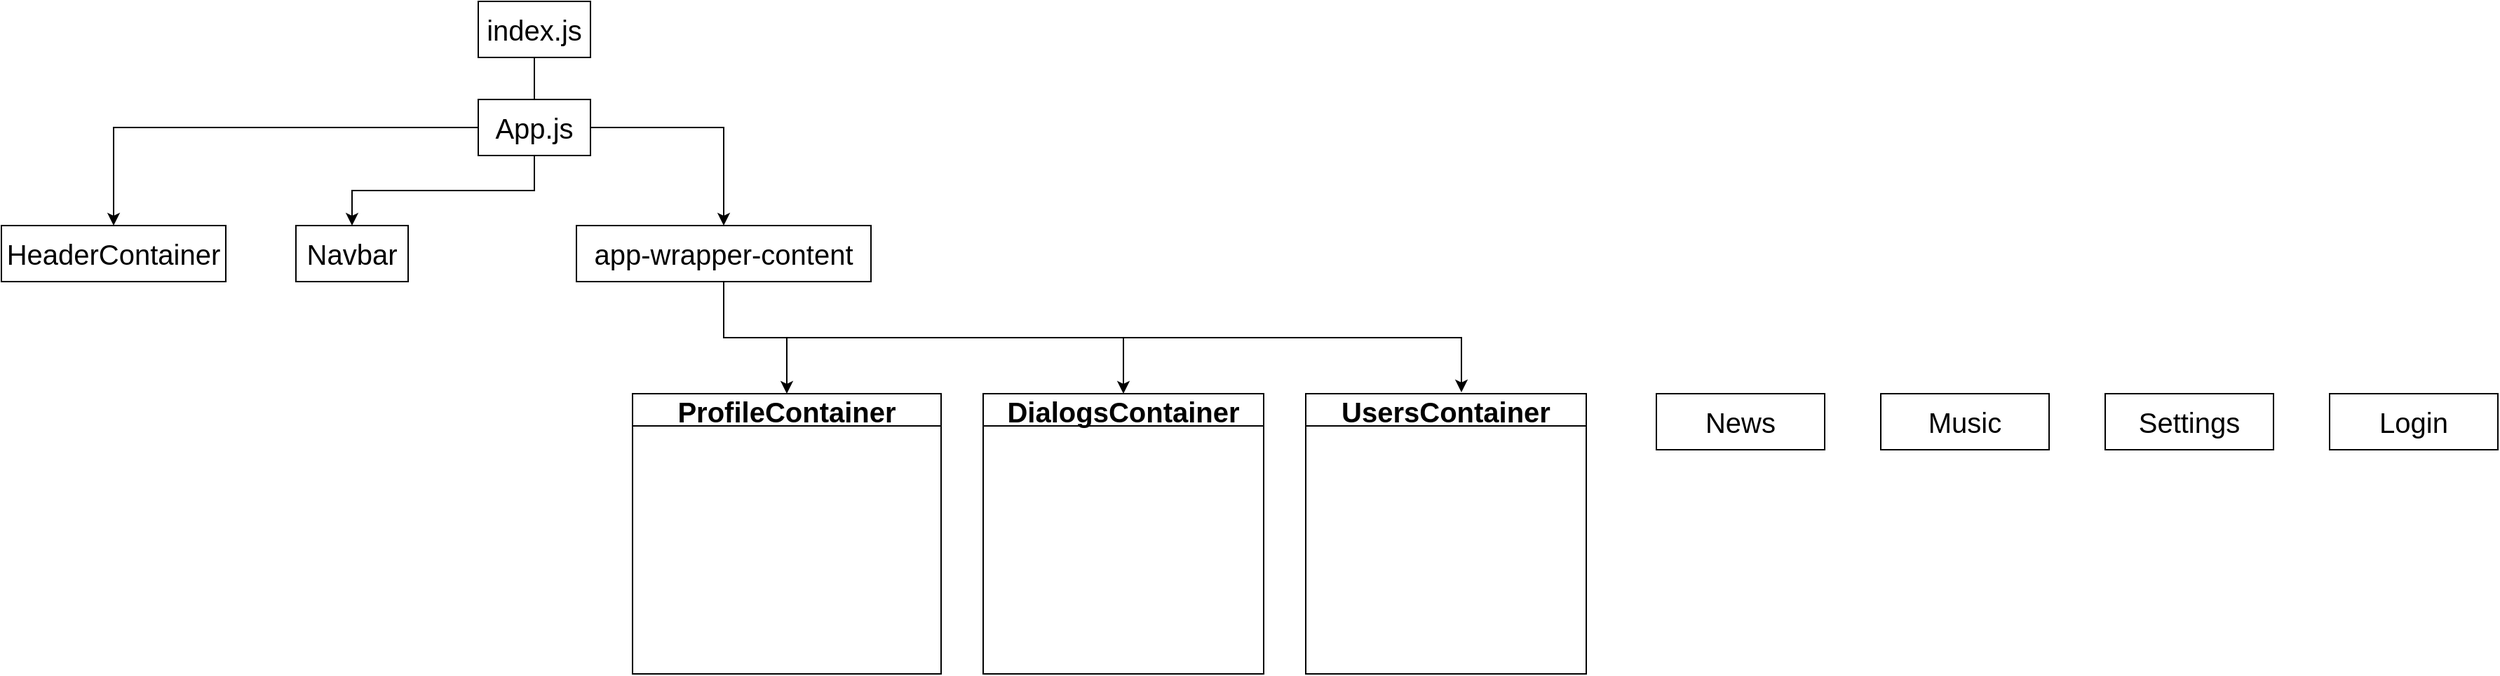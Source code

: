 <mxfile version="13.7.3" type="device"><diagram name="Page-1" id="5f0bae14-7c28-e335-631c-24af17079c00"><mxGraphModel dx="1021" dy="601" grid="1" gridSize="10" guides="1" tooltips="1" connect="1" arrows="1" fold="1" page="1" pageScale="1" pageWidth="1100" pageHeight="850" background="#ffffff" math="0" shadow="0"><root><mxCell id="0"/><mxCell id="1" parent="0"/><mxCell id="1xzbSFpKUQz8yyiU_6aL-8" style="edgeStyle=orthogonalEdgeStyle;rounded=0;orthogonalLoop=1;jettySize=auto;html=1;" edge="1" parent="1" source="1xzbSFpKUQz8yyiU_6aL-2" target="1xzbSFpKUQz8yyiU_6aL-5"><mxGeometry relative="1" as="geometry"/></mxCell><mxCell id="1xzbSFpKUQz8yyiU_6aL-9" style="edgeStyle=orthogonalEdgeStyle;rounded=0;orthogonalLoop=1;jettySize=auto;html=1;exitX=0.5;exitY=1;exitDx=0;exitDy=0;entryX=0.5;entryY=0;entryDx=0;entryDy=0;" edge="1" parent="1" source="1xzbSFpKUQz8yyiU_6aL-2" target="1xzbSFpKUQz8yyiU_6aL-6"><mxGeometry relative="1" as="geometry"/></mxCell><mxCell id="1xzbSFpKUQz8yyiU_6aL-10" style="edgeStyle=orthogonalEdgeStyle;rounded=0;orthogonalLoop=1;jettySize=auto;html=1;exitX=1;exitY=0.5;exitDx=0;exitDy=0;entryX=0.5;entryY=0;entryDx=0;entryDy=0;" edge="1" parent="1" source="1xzbSFpKUQz8yyiU_6aL-2" target="1xzbSFpKUQz8yyiU_6aL-7"><mxGeometry relative="1" as="geometry"/></mxCell><mxCell id="1xzbSFpKUQz8yyiU_6aL-2" value="&lt;font&gt;&lt;font style=&quot;font-size: 20px&quot;&gt;App.js&lt;/font&gt;&lt;br&gt;&lt;/font&gt;" style="rounded=0;whiteSpace=wrap;html=1;" vertex="1" parent="1"><mxGeometry x="400" y="110" width="80" height="40" as="geometry"/></mxCell><mxCell id="1xzbSFpKUQz8yyiU_6aL-3" value="&lt;font&gt;&lt;font style=&quot;font-size: 20px&quot;&gt;index.js&lt;/font&gt;&lt;br&gt;&lt;/font&gt;" style="rounded=0;whiteSpace=wrap;html=1;" vertex="1" parent="1"><mxGeometry x="400" y="40" width="80" height="40" as="geometry"/></mxCell><mxCell id="1xzbSFpKUQz8yyiU_6aL-4" value="" style="endArrow=none;html=1;exitX=0.5;exitY=0;exitDx=0;exitDy=0;entryX=0.5;entryY=1;entryDx=0;entryDy=0;" edge="1" parent="1" source="1xzbSFpKUQz8yyiU_6aL-2" target="1xzbSFpKUQz8yyiU_6aL-3"><mxGeometry width="50" height="50" relative="1" as="geometry"><mxPoint x="410" y="120" as="sourcePoint"/><mxPoint x="460" y="70" as="targetPoint"/></mxGeometry></mxCell><mxCell id="1xzbSFpKUQz8yyiU_6aL-5" value="&lt;font&gt;&lt;span style=&quot;font-size: 20px&quot;&gt;HeaderContainer&lt;/span&gt;&lt;br&gt;&lt;/font&gt;" style="rounded=0;whiteSpace=wrap;html=1;" vertex="1" parent="1"><mxGeometry x="60" y="200" width="160" height="40" as="geometry"/></mxCell><mxCell id="1xzbSFpKUQz8yyiU_6aL-6" value="&lt;font&gt;&lt;font style=&quot;font-size: 20px&quot;&gt;Navbar&lt;/font&gt;&lt;br&gt;&lt;/font&gt;" style="rounded=0;whiteSpace=wrap;html=1;" vertex="1" parent="1"><mxGeometry x="270" y="200" width="80" height="40" as="geometry"/></mxCell><mxCell id="1xzbSFpKUQz8yyiU_6aL-22" style="edgeStyle=orthogonalEdgeStyle;rounded=0;orthogonalLoop=1;jettySize=auto;html=1;exitX=0.5;exitY=1;exitDx=0;exitDy=0;entryX=0.5;entryY=0;entryDx=0;entryDy=0;fontSize=20;" edge="1" parent="1" source="1xzbSFpKUQz8yyiU_6aL-7" target="1xzbSFpKUQz8yyiU_6aL-18"><mxGeometry relative="1" as="geometry"/></mxCell><mxCell id="1xzbSFpKUQz8yyiU_6aL-24" style="edgeStyle=orthogonalEdgeStyle;rounded=0;orthogonalLoop=1;jettySize=auto;html=1;exitX=0.5;exitY=1;exitDx=0;exitDy=0;entryX=0.555;entryY=-0.005;entryDx=0;entryDy=0;entryPerimeter=0;fontSize=20;" edge="1" parent="1" source="1xzbSFpKUQz8yyiU_6aL-7" target="1xzbSFpKUQz8yyiU_6aL-20"><mxGeometry relative="1" as="geometry"/></mxCell><mxCell id="1xzbSFpKUQz8yyiU_6aL-25" style="edgeStyle=orthogonalEdgeStyle;rounded=0;orthogonalLoop=1;jettySize=auto;html=1;exitX=0.5;exitY=1;exitDx=0;exitDy=0;fontSize=20;" edge="1" parent="1" source="1xzbSFpKUQz8yyiU_6aL-7" target="1xzbSFpKUQz8yyiU_6aL-19"><mxGeometry relative="1" as="geometry"/></mxCell><mxCell id="1xzbSFpKUQz8yyiU_6aL-7" value="&lt;font&gt;&lt;span style=&quot;font-size: 20px&quot;&gt;app-wrapper-content&lt;/span&gt;&lt;br&gt;&lt;/font&gt;" style="rounded=0;whiteSpace=wrap;html=1;" vertex="1" parent="1"><mxGeometry x="470" y="200" width="210" height="40" as="geometry"/></mxCell><mxCell id="1xzbSFpKUQz8yyiU_6aL-18" value="ProfileContainer" style="swimlane;fontSize=20;" vertex="1" parent="1"><mxGeometry x="510" y="320" width="220" height="200" as="geometry"/></mxCell><mxCell id="1xzbSFpKUQz8yyiU_6aL-19" value="DialogsContainer" style="swimlane;fontSize=20;" vertex="1" parent="1"><mxGeometry x="760" y="320" width="200" height="200" as="geometry"/></mxCell><mxCell id="1xzbSFpKUQz8yyiU_6aL-20" value="UsersContainer" style="swimlane;fontSize=20;" vertex="1" parent="1"><mxGeometry x="990" y="320" width="200" height="200" as="geometry"/></mxCell><mxCell id="1xzbSFpKUQz8yyiU_6aL-26" value="&lt;font&gt;&lt;span style=&quot;font-size: 20px&quot;&gt;News&lt;/span&gt;&lt;br&gt;&lt;/font&gt;" style="rounded=0;whiteSpace=wrap;html=1;" vertex="1" parent="1"><mxGeometry x="1240" y="320" width="120" height="40" as="geometry"/></mxCell><mxCell id="1xzbSFpKUQz8yyiU_6aL-27" value="&lt;font&gt;&lt;span style=&quot;font-size: 20px&quot;&gt;Music&lt;/span&gt;&lt;br&gt;&lt;/font&gt;" style="rounded=0;whiteSpace=wrap;html=1;" vertex="1" parent="1"><mxGeometry x="1400" y="320" width="120" height="40" as="geometry"/></mxCell><mxCell id="1xzbSFpKUQz8yyiU_6aL-28" value="&lt;font&gt;&lt;span style=&quot;font-size: 20px&quot;&gt;Settings&lt;/span&gt;&lt;br&gt;&lt;/font&gt;" style="rounded=0;whiteSpace=wrap;html=1;" vertex="1" parent="1"><mxGeometry x="1560" y="320" width="120" height="40" as="geometry"/></mxCell><mxCell id="1xzbSFpKUQz8yyiU_6aL-29" value="&lt;font&gt;&lt;span style=&quot;font-size: 20px&quot;&gt;Login&lt;/span&gt;&lt;br&gt;&lt;/font&gt;" style="rounded=0;whiteSpace=wrap;html=1;" vertex="1" parent="1"><mxGeometry x="1720" y="320" width="120" height="40" as="geometry"/></mxCell></root></mxGraphModel></diagram></mxfile>